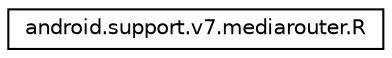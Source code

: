 digraph "Graphical Class Hierarchy"
{
  edge [fontname="Helvetica",fontsize="10",labelfontname="Helvetica",labelfontsize="10"];
  node [fontname="Helvetica",fontsize="10",shape=record];
  rankdir="LR";
  Node0 [label="android.support.v7.mediarouter.R",height=0.2,width=0.4,color="black", fillcolor="white", style="filled",URL="$classandroid_1_1support_1_1v7_1_1mediarouter_1_1_r.html"];
}
